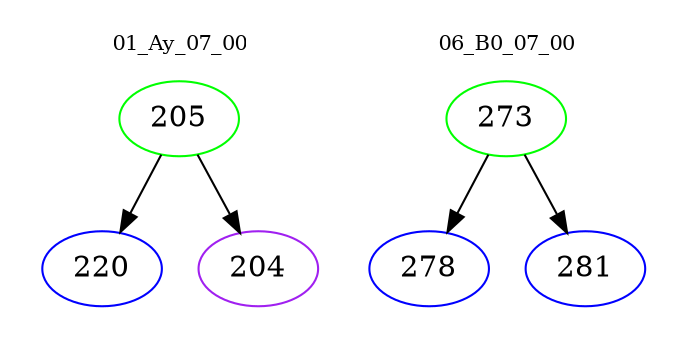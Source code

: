 digraph{
subgraph cluster_0 {
color = white
label = "01_Ay_07_00";
fontsize=10;
T0_205 [label="205", color="green"]
T0_205 -> T0_220 [color="black"]
T0_220 [label="220", color="blue"]
T0_205 -> T0_204 [color="black"]
T0_204 [label="204", color="purple"]
}
subgraph cluster_1 {
color = white
label = "06_B0_07_00";
fontsize=10;
T1_273 [label="273", color="green"]
T1_273 -> T1_278 [color="black"]
T1_278 [label="278", color="blue"]
T1_273 -> T1_281 [color="black"]
T1_281 [label="281", color="blue"]
}
}
